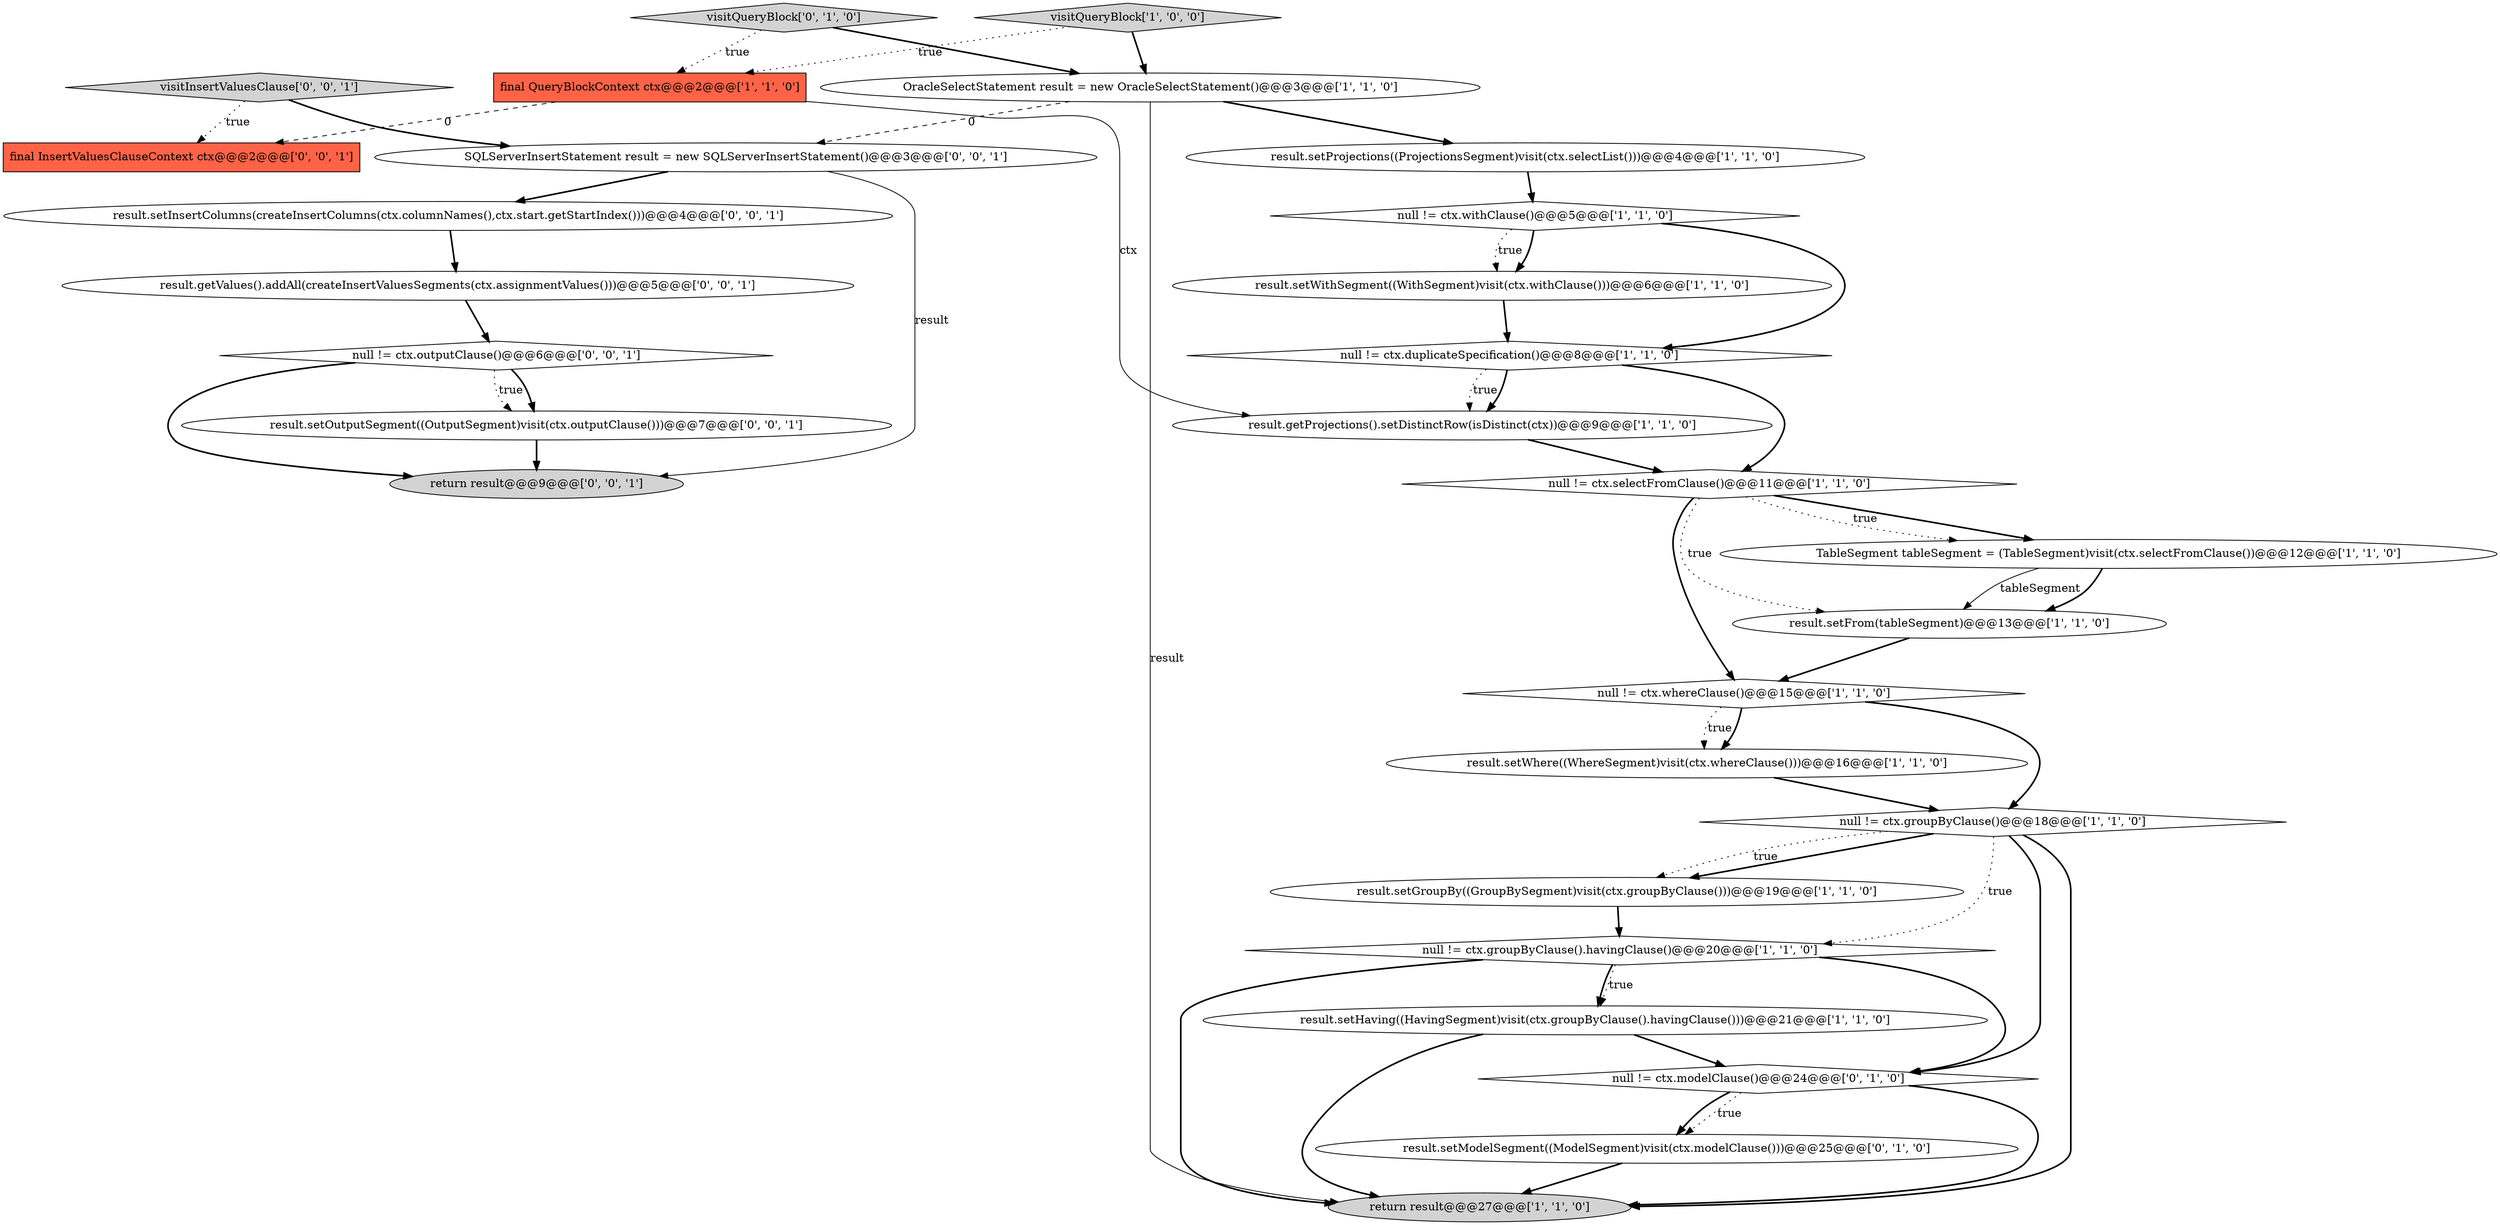 digraph {
2 [style = filled, label = "null != ctx.withClause()@@@5@@@['1', '1', '0']", fillcolor = white, shape = diamond image = "AAA0AAABBB1BBB"];
5 [style = filled, label = "result.setHaving((HavingSegment)visit(ctx.groupByClause().havingClause()))@@@21@@@['1', '1', '0']", fillcolor = white, shape = ellipse image = "AAA0AAABBB1BBB"];
19 [style = filled, label = "visitQueryBlock['0', '1', '0']", fillcolor = lightgray, shape = diamond image = "AAA0AAABBB2BBB"];
23 [style = filled, label = "SQLServerInsertStatement result = new SQLServerInsertStatement()@@@3@@@['0', '0', '1']", fillcolor = white, shape = ellipse image = "AAA0AAABBB3BBB"];
17 [style = filled, label = "return result@@@27@@@['1', '1', '0']", fillcolor = lightgray, shape = ellipse image = "AAA0AAABBB1BBB"];
13 [style = filled, label = "null != ctx.duplicateSpecification()@@@8@@@['1', '1', '0']", fillcolor = white, shape = diamond image = "AAA0AAABBB1BBB"];
7 [style = filled, label = "result.setWithSegment((WithSegment)visit(ctx.withClause()))@@@6@@@['1', '1', '0']", fillcolor = white, shape = ellipse image = "AAA0AAABBB1BBB"];
9 [style = filled, label = "visitQueryBlock['1', '0', '0']", fillcolor = lightgray, shape = diamond image = "AAA0AAABBB1BBB"];
8 [style = filled, label = "result.setWhere((WhereSegment)visit(ctx.whereClause()))@@@16@@@['1', '1', '0']", fillcolor = white, shape = ellipse image = "AAA0AAABBB1BBB"];
4 [style = filled, label = "result.setProjections((ProjectionsSegment)visit(ctx.selectList()))@@@4@@@['1', '1', '0']", fillcolor = white, shape = ellipse image = "AAA0AAABBB1BBB"];
26 [style = filled, label = "result.getValues().addAll(createInsertValuesSegments(ctx.assignmentValues()))@@@5@@@['0', '0', '1']", fillcolor = white, shape = ellipse image = "AAA0AAABBB3BBB"];
6 [style = filled, label = "result.getProjections().setDistinctRow(isDistinct(ctx))@@@9@@@['1', '1', '0']", fillcolor = white, shape = ellipse image = "AAA0AAABBB1BBB"];
12 [style = filled, label = "result.setGroupBy((GroupBySegment)visit(ctx.groupByClause()))@@@19@@@['1', '1', '0']", fillcolor = white, shape = ellipse image = "AAA0AAABBB1BBB"];
15 [style = filled, label = "null != ctx.whereClause()@@@15@@@['1', '1', '0']", fillcolor = white, shape = diamond image = "AAA0AAABBB1BBB"];
18 [style = filled, label = "null != ctx.modelClause()@@@24@@@['0', '1', '0']", fillcolor = white, shape = diamond image = "AAA1AAABBB2BBB"];
11 [style = filled, label = "null != ctx.groupByClause().havingClause()@@@20@@@['1', '1', '0']", fillcolor = white, shape = diamond image = "AAA0AAABBB1BBB"];
25 [style = filled, label = "visitInsertValuesClause['0', '0', '1']", fillcolor = lightgray, shape = diamond image = "AAA0AAABBB3BBB"];
10 [style = filled, label = "null != ctx.selectFromClause()@@@11@@@['1', '1', '0']", fillcolor = white, shape = diamond image = "AAA0AAABBB1BBB"];
20 [style = filled, label = "result.setModelSegment((ModelSegment)visit(ctx.modelClause()))@@@25@@@['0', '1', '0']", fillcolor = white, shape = ellipse image = "AAA1AAABBB2BBB"];
28 [style = filled, label = "result.setInsertColumns(createInsertColumns(ctx.columnNames(),ctx.start.getStartIndex()))@@@4@@@['0', '0', '1']", fillcolor = white, shape = ellipse image = "AAA0AAABBB3BBB"];
27 [style = filled, label = "null != ctx.outputClause()@@@6@@@['0', '0', '1']", fillcolor = white, shape = diamond image = "AAA0AAABBB3BBB"];
1 [style = filled, label = "null != ctx.groupByClause()@@@18@@@['1', '1', '0']", fillcolor = white, shape = diamond image = "AAA0AAABBB1BBB"];
22 [style = filled, label = "result.setOutputSegment((OutputSegment)visit(ctx.outputClause()))@@@7@@@['0', '0', '1']", fillcolor = white, shape = ellipse image = "AAA0AAABBB3BBB"];
24 [style = filled, label = "return result@@@9@@@['0', '0', '1']", fillcolor = lightgray, shape = ellipse image = "AAA0AAABBB3BBB"];
14 [style = filled, label = "final QueryBlockContext ctx@@@2@@@['1', '1', '0']", fillcolor = tomato, shape = box image = "AAA0AAABBB1BBB"];
16 [style = filled, label = "result.setFrom(tableSegment)@@@13@@@['1', '1', '0']", fillcolor = white, shape = ellipse image = "AAA0AAABBB1BBB"];
3 [style = filled, label = "TableSegment tableSegment = (TableSegment)visit(ctx.selectFromClause())@@@12@@@['1', '1', '0']", fillcolor = white, shape = ellipse image = "AAA0AAABBB1BBB"];
0 [style = filled, label = "OracleSelectStatement result = new OracleSelectStatement()@@@3@@@['1', '1', '0']", fillcolor = white, shape = ellipse image = "AAA0AAABBB1BBB"];
21 [style = filled, label = "final InsertValuesClauseContext ctx@@@2@@@['0', '0', '1']", fillcolor = tomato, shape = box image = "AAA0AAABBB3BBB"];
25->23 [style = bold, label=""];
13->6 [style = dotted, label="true"];
18->20 [style = dotted, label="true"];
27->22 [style = dotted, label="true"];
0->4 [style = bold, label=""];
15->1 [style = bold, label=""];
18->20 [style = bold, label=""];
10->3 [style = dotted, label="true"];
1->11 [style = dotted, label="true"];
9->14 [style = dotted, label="true"];
2->7 [style = bold, label=""];
22->24 [style = bold, label=""];
2->13 [style = bold, label=""];
1->12 [style = bold, label=""];
28->26 [style = bold, label=""];
13->6 [style = bold, label=""];
25->21 [style = dotted, label="true"];
16->15 [style = bold, label=""];
1->18 [style = bold, label=""];
11->18 [style = bold, label=""];
19->0 [style = bold, label=""];
9->0 [style = bold, label=""];
19->14 [style = dotted, label="true"];
11->17 [style = bold, label=""];
26->27 [style = bold, label=""];
14->6 [style = solid, label="ctx"];
10->3 [style = bold, label=""];
4->2 [style = bold, label=""];
23->24 [style = solid, label="result"];
27->22 [style = bold, label=""];
6->10 [style = bold, label=""];
8->1 [style = bold, label=""];
7->13 [style = bold, label=""];
5->17 [style = bold, label=""];
10->16 [style = dotted, label="true"];
15->8 [style = dotted, label="true"];
27->24 [style = bold, label=""];
0->23 [style = dashed, label="0"];
0->17 [style = solid, label="result"];
14->21 [style = dashed, label="0"];
1->17 [style = bold, label=""];
1->12 [style = dotted, label="true"];
5->18 [style = bold, label=""];
3->16 [style = solid, label="tableSegment"];
20->17 [style = bold, label=""];
18->17 [style = bold, label=""];
12->11 [style = bold, label=""];
10->15 [style = bold, label=""];
23->28 [style = bold, label=""];
3->16 [style = bold, label=""];
13->10 [style = bold, label=""];
15->8 [style = bold, label=""];
2->7 [style = dotted, label="true"];
11->5 [style = bold, label=""];
11->5 [style = dotted, label="true"];
}
